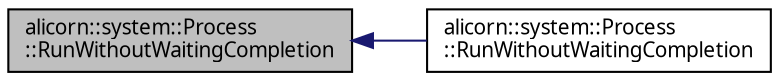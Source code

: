 digraph "alicorn::system::Process::RunWithoutWaitingCompletion"
{
 // INTERACTIVE_SVG=YES
  edge [fontname="Verdana",fontsize="10",labelfontname="Verdana",labelfontsize="10"];
  node [fontname="Verdana",fontsize="10",shape=record];
  rankdir="LR";
  Node1 [label="alicorn::system::Process\l::RunWithoutWaitingCompletion",height=0.2,width=0.4,color="black", fillcolor="grey75", style="filled", fontcolor="black"];
  Node1 -> Node2 [dir="back",color="midnightblue",fontsize="10",style="solid",fontname="Verdana"];
  Node2 [label="alicorn::system::Process\l::RunWithoutWaitingCompletion",height=0.2,width=0.4,color="black", fillcolor="white", style="filled",URL="$a00117.html#a063aed97bbe1aab8e168710a235f330f",tooltip="Запуск программы без ожидания ее завершения. "];
}
